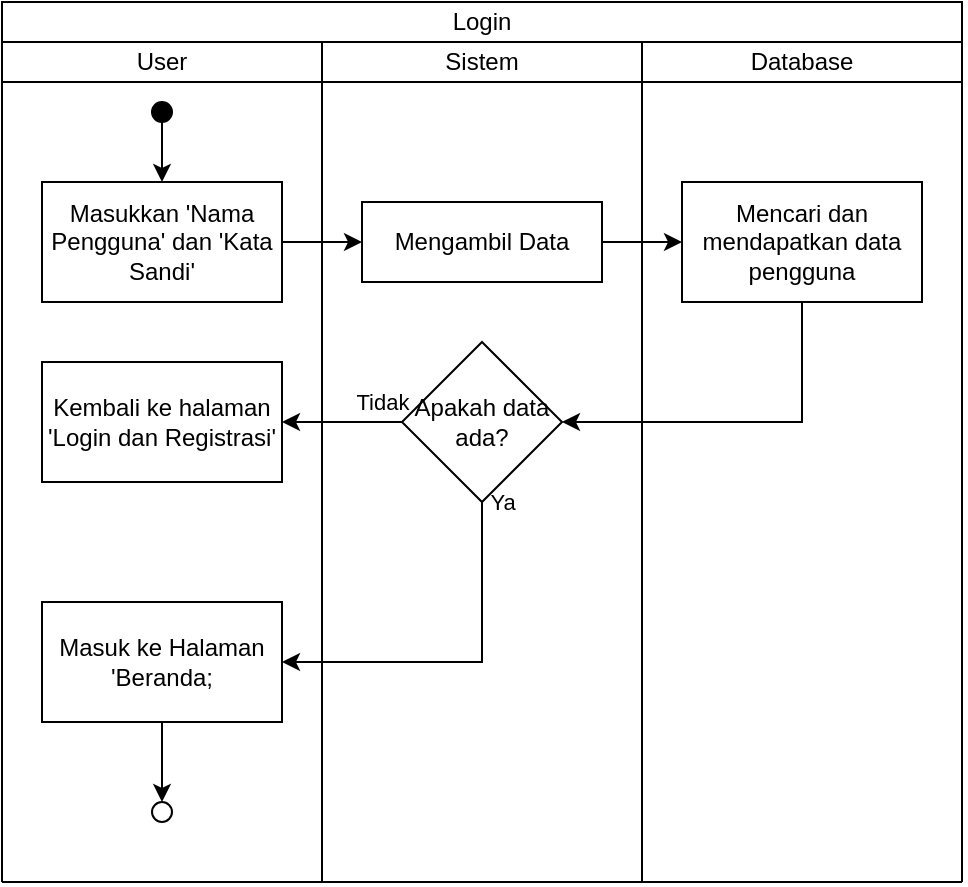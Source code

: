 <mxfile version="16.0.3" type="device"><diagram id="8spZao3dUHhMJ4rvH-N3" name="Page-1"><mxGraphModel dx="827" dy="483" grid="1" gridSize="10" guides="1" tooltips="1" connect="1" arrows="1" fold="1" page="1" pageScale="1" pageWidth="850" pageHeight="1100" math="0" shadow="0"><root><mxCell id="0"/><mxCell id="1" parent="0"/><mxCell id="DKA5o28le0T5b8PpQ6B8-1" value="User" style="rounded=0;whiteSpace=wrap;html=1;" parent="1" vertex="1"><mxGeometry y="60" width="160" height="20" as="geometry"/></mxCell><mxCell id="DKA5o28le0T5b8PpQ6B8-3" value="Sistem" style="rounded=0;whiteSpace=wrap;html=1;" parent="1" vertex="1"><mxGeometry x="160" y="60" width="160" height="20" as="geometry"/></mxCell><mxCell id="DKA5o28le0T5b8PpQ6B8-4" value="Database" style="rounded=0;whiteSpace=wrap;html=1;" parent="1" vertex="1"><mxGeometry x="320" y="60" width="160" height="20" as="geometry"/></mxCell><mxCell id="DKA5o28le0T5b8PpQ6B8-5" value="" style="endArrow=none;html=1;rounded=0;entryX=0;entryY=1;entryDx=0;entryDy=0;" parent="1" target="DKA5o28le0T5b8PpQ6B8-3" edge="1"><mxGeometry width="50" height="50" relative="1" as="geometry"><mxPoint x="160" y="480" as="sourcePoint"/><mxPoint x="340" y="170" as="targetPoint"/></mxGeometry></mxCell><mxCell id="DKA5o28le0T5b8PpQ6B8-6" value="" style="endArrow=none;html=1;rounded=0;" parent="1" edge="1"><mxGeometry width="50" height="50" relative="1" as="geometry"><mxPoint x="320" y="480" as="sourcePoint"/><mxPoint x="320" y="80" as="targetPoint"/></mxGeometry></mxCell><mxCell id="DKA5o28le0T5b8PpQ6B8-7" value="" style="endArrow=none;html=1;rounded=0;entryX=0;entryY=1;entryDx=0;entryDy=0;" parent="1" target="DKA5o28le0T5b8PpQ6B8-1" edge="1"><mxGeometry width="50" height="50" relative="1" as="geometry"><mxPoint y="480" as="sourcePoint"/><mxPoint x="340" y="130" as="targetPoint"/></mxGeometry></mxCell><mxCell id="DKA5o28le0T5b8PpQ6B8-8" value="" style="endArrow=none;html=1;rounded=0;" parent="1" edge="1"><mxGeometry width="50" height="50" relative="1" as="geometry"><mxPoint x="480" y="480" as="sourcePoint"/><mxPoint x="480" y="80" as="targetPoint"/></mxGeometry></mxCell><mxCell id="DKA5o28le0T5b8PpQ6B8-10" value="Login" style="rounded=0;whiteSpace=wrap;html=1;" parent="1" vertex="1"><mxGeometry y="40" width="480" height="20" as="geometry"/></mxCell><mxCell id="DKA5o28le0T5b8PpQ6B8-15" style="edgeStyle=orthogonalEdgeStyle;rounded=0;orthogonalLoop=1;jettySize=auto;html=1;entryX=0;entryY=0.5;entryDx=0;entryDy=0;" parent="1" source="DKA5o28le0T5b8PpQ6B8-11" target="DKA5o28le0T5b8PpQ6B8-14" edge="1"><mxGeometry relative="1" as="geometry"/></mxCell><mxCell id="DKA5o28le0T5b8PpQ6B8-11" value="Masukkan 'Nama Pengguna' dan 'Kata Sandi'" style="rounded=0;whiteSpace=wrap;html=1;" parent="1" vertex="1"><mxGeometry x="20" y="130" width="120" height="60" as="geometry"/></mxCell><mxCell id="DKA5o28le0T5b8PpQ6B8-13" style="edgeStyle=orthogonalEdgeStyle;rounded=0;orthogonalLoop=1;jettySize=auto;html=1;entryX=0.5;entryY=0;entryDx=0;entryDy=0;" parent="1" source="DKA5o28le0T5b8PpQ6B8-12" target="DKA5o28le0T5b8PpQ6B8-11" edge="1"><mxGeometry relative="1" as="geometry"/></mxCell><mxCell id="DKA5o28le0T5b8PpQ6B8-12" value="" style="ellipse;whiteSpace=wrap;html=1;aspect=fixed;fillColor=#000000;" parent="1" vertex="1"><mxGeometry x="75" y="90" width="10" height="10" as="geometry"/></mxCell><mxCell id="DKA5o28le0T5b8PpQ6B8-17" style="edgeStyle=orthogonalEdgeStyle;rounded=0;orthogonalLoop=1;jettySize=auto;html=1;entryX=0;entryY=0.5;entryDx=0;entryDy=0;" parent="1" source="DKA5o28le0T5b8PpQ6B8-14" target="DKA5o28le0T5b8PpQ6B8-16" edge="1"><mxGeometry relative="1" as="geometry"/></mxCell><mxCell id="DKA5o28le0T5b8PpQ6B8-14" value="Mengambil Data" style="rounded=0;whiteSpace=wrap;html=1;fillColor=#FFFFFF;" parent="1" vertex="1"><mxGeometry x="180" y="140" width="120" height="40" as="geometry"/></mxCell><mxCell id="DKA5o28le0T5b8PpQ6B8-19" style="edgeStyle=orthogonalEdgeStyle;rounded=0;orthogonalLoop=1;jettySize=auto;html=1;entryX=1;entryY=0.5;entryDx=0;entryDy=0;" parent="1" source="DKA5o28le0T5b8PpQ6B8-16" target="DKA5o28le0T5b8PpQ6B8-18" edge="1"><mxGeometry relative="1" as="geometry"><Array as="points"><mxPoint x="400" y="250"/></Array></mxGeometry></mxCell><mxCell id="DKA5o28le0T5b8PpQ6B8-16" value="Mencari dan mendapatkan data pengguna" style="rounded=0;whiteSpace=wrap;html=1;fillColor=#FFFFFF;" parent="1" vertex="1"><mxGeometry x="340" y="130" width="120" height="60" as="geometry"/></mxCell><mxCell id="DKA5o28le0T5b8PpQ6B8-21" value="Tidak" style="edgeStyle=orthogonalEdgeStyle;rounded=0;orthogonalLoop=1;jettySize=auto;html=1;entryX=1;entryY=0.5;entryDx=0;entryDy=0;fontFamily=Helvetica;" parent="1" source="DKA5o28le0T5b8PpQ6B8-18" target="DKA5o28le0T5b8PpQ6B8-20" edge="1"><mxGeometry x="-0.667" y="-10" relative="1" as="geometry"><mxPoint as="offset"/></mxGeometry></mxCell><mxCell id="DKA5o28le0T5b8PpQ6B8-24" value="Ya" style="edgeStyle=orthogonalEdgeStyle;rounded=0;orthogonalLoop=1;jettySize=auto;html=1;entryX=1;entryY=0.5;entryDx=0;entryDy=0;fontFamily=Helvetica;" parent="1" source="DKA5o28le0T5b8PpQ6B8-18" target="DKA5o28le0T5b8PpQ6B8-25" edge="1"><mxGeometry x="-1" y="10" relative="1" as="geometry"><mxPoint x="240" y="340" as="targetPoint"/><Array as="points"><mxPoint x="240" y="370"/></Array><mxPoint as="offset"/></mxGeometry></mxCell><mxCell id="DKA5o28le0T5b8PpQ6B8-18" value="Apakah data ada?" style="rhombus;whiteSpace=wrap;html=1;fillColor=#FFFFFF;" parent="1" vertex="1"><mxGeometry x="200" y="210" width="80" height="80" as="geometry"/></mxCell><mxCell id="DKA5o28le0T5b8PpQ6B8-20" value="Kembali ke halaman 'Login dan Registrasi'" style="rounded=0;whiteSpace=wrap;html=1;fillColor=#FFFFFF;" parent="1" vertex="1"><mxGeometry x="20" y="220" width="120" height="60" as="geometry"/></mxCell><mxCell id="DKA5o28le0T5b8PpQ6B8-28" style="edgeStyle=orthogonalEdgeStyle;rounded=0;orthogonalLoop=1;jettySize=auto;html=1;entryX=0.5;entryY=0;entryDx=0;entryDy=0;fontFamily=Helvetica;" parent="1" source="DKA5o28le0T5b8PpQ6B8-25" target="DKA5o28le0T5b8PpQ6B8-27" edge="1"><mxGeometry relative="1" as="geometry"/></mxCell><mxCell id="DKA5o28le0T5b8PpQ6B8-25" value="Masuk ke Halaman 'Beranda;" style="rounded=0;whiteSpace=wrap;html=1;fontFamily=Helvetica;fillColor=#FFFFFF;" parent="1" vertex="1"><mxGeometry x="20" y="340" width="120" height="60" as="geometry"/></mxCell><mxCell id="DKA5o28le0T5b8PpQ6B8-27" value="" style="ellipse;whiteSpace=wrap;html=1;aspect=fixed;fontFamily=Helvetica;fillColor=#FFFFFF;" parent="1" vertex="1"><mxGeometry x="75" y="440" width="10" height="10" as="geometry"/></mxCell><mxCell id="DKA5o28le0T5b8PpQ6B8-29" value="" style="endArrow=none;html=1;rounded=0;fontFamily=Helvetica;" parent="1" edge="1"><mxGeometry width="50" height="50" relative="1" as="geometry"><mxPoint y="480" as="sourcePoint"/><mxPoint x="480" y="480" as="targetPoint"/></mxGeometry></mxCell></root></mxGraphModel></diagram></mxfile>